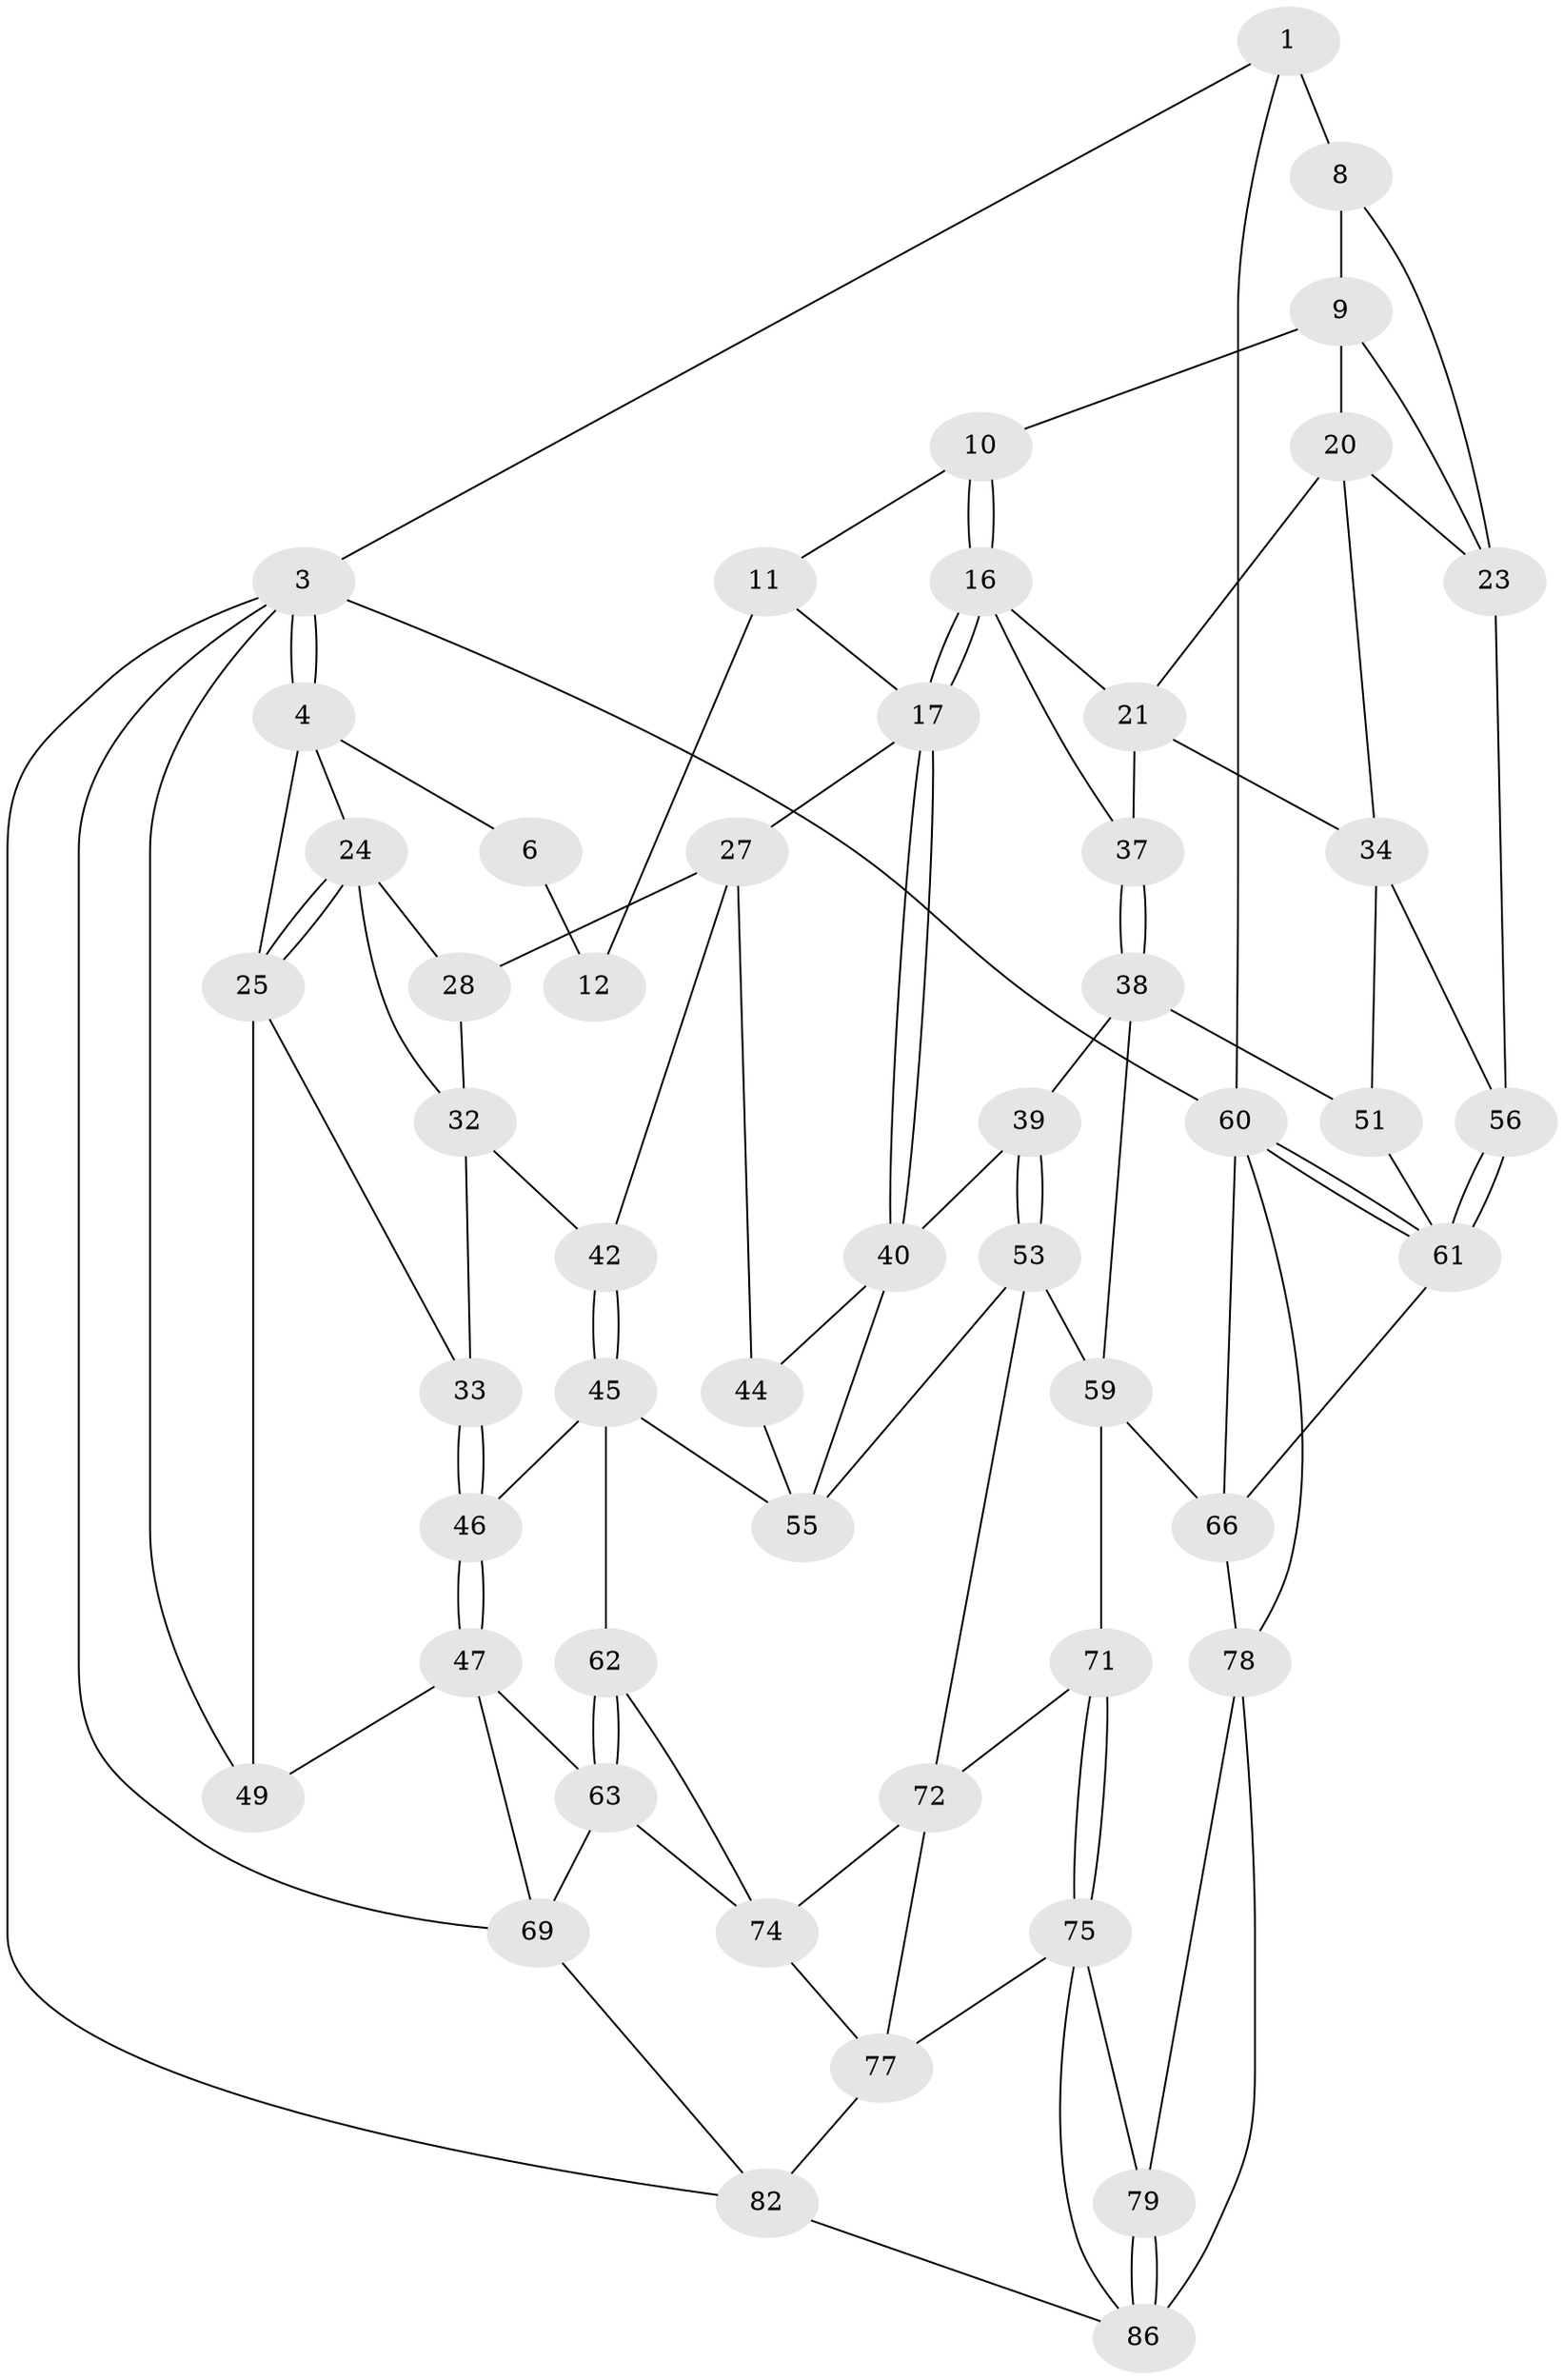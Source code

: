 // Generated by graph-tools (version 1.1) at 2025/24/03/03/25 07:24:36]
// undirected, 51 vertices, 108 edges
graph export_dot {
graph [start="1"]
  node [color=gray90,style=filled];
  1 [pos="+0.8692241638453663+0",super="+2"];
  3 [pos="+0+0",super="+70"];
  4 [pos="+0.13779887191678952+0",super="+5"];
  6 [pos="+0.23655338312845545+0",super="+7"];
  8 [pos="+0.7969600516955264+0.12000460977958435",super="+14"];
  9 [pos="+0.7720831727805131+0.1387932604897818",super="+19"];
  10 [pos="+0.7497057732034446+0.1401599243624819"];
  11 [pos="+0.7386331213555482+0.1358406607026615",super="+15"];
  12 [pos="+0.7022503958620988+0.10591647129945238",super="+13"];
  16 [pos="+0.6447920154859161+0.31793601794205895",super="+22"];
  17 [pos="+0.5273854369227687+0.32597914773044423",super="+18"];
  20 [pos="+0.8087489118841864+0.3160078741208385",super="+30"];
  21 [pos="+0.7065661732728717+0.3385341656552641",super="+35"];
  23 [pos="+1+0.24159084537135878",super="+31"];
  24 [pos="+0.1919270520032552+0.146057892667585",super="+29"];
  25 [pos="+0.011817010793035322+0.39866390064433077",super="+26"];
  27 [pos="+0.38353735466755123+0.37073153637597756",super="+41"];
  28 [pos="+0.33491919881366633+0.35795357193803834"];
  32 [pos="+0.20025600626037476+0.3926894904863994",super="+36"];
  33 [pos="+0.1419985536496661+0.4186001757965787"];
  34 [pos="+0.8429057764954666+0.457919194932494",super="+50"];
  37 [pos="+0.6902674522416246+0.4774024811831634"];
  38 [pos="+0.6701999271942539+0.4983527423427471",super="+52"];
  39 [pos="+0.592323821537826+0.47664530999737"];
  40 [pos="+0.5405851960869551+0.42820589763976424",super="+43"];
  42 [pos="+0.28373619928252275+0.4971101981856229"];
  44 [pos="+0.4132744854931627+0.5111853179151978"];
  45 [pos="+0.2531130040192007+0.5698503254698104",super="+58"];
  46 [pos="+0.1657814059259537+0.5800813129039368"];
  47 [pos="+0.011045836631494619+0.667787994763655",super="+48"];
  49 [pos="+0+0.4760488947699569"];
  51 [pos="+0.8202267776002777+0.614593973134947"];
  53 [pos="+0.5608617520292258+0.6482271430300022",super="+54"];
  55 [pos="+0.5112478257096484+0.6655824616963716",super="+57"];
  56 [pos="+1+0.5436215929787583"];
  59 [pos="+0.6687910410076251+0.6282583387542877",super="+68"];
  60 [pos="+1+1",super="+84"];
  61 [pos="+1+0.800510004868533",super="+65"];
  62 [pos="+0.29919853750949355+0.7387943107112611"];
  63 [pos="+0.21000147527575364+0.7973068309673988",super="+64"];
  66 [pos="+0.8374976153197503+0.7875672805643997",super="+67"];
  69 [pos="+0+1",super="+83"];
  71 [pos="+0.5581720522024212+0.7465260893370346"];
  72 [pos="+0.5242497956928593+0.7107076877191216",super="+73"];
  74 [pos="+0.4071069059149006+0.8170402251494823",super="+80"];
  75 [pos="+0.5890698241101283+0.8435265662496721",super="+76"];
  77 [pos="+0.43698167562661183+0.8829640838132635",super="+81"];
  78 [pos="+0.7310098278092766+0.9009112687022299",super="+85"];
  79 [pos="+0.6463770572985018+0.8911903055077028"];
  82 [pos="+0.22951352942193506+1",super="+88"];
  86 [pos="+0.5016246486626326+1",super="+87"];
  1 -- 8 [weight=2];
  1 -- 3;
  1 -- 60;
  3 -- 4;
  3 -- 4;
  3 -- 49;
  3 -- 82;
  3 -- 60;
  3 -- 69;
  4 -- 25;
  4 -- 24;
  4 -- 6;
  6 -- 12 [weight=2];
  8 -- 9;
  8 -- 23;
  9 -- 10;
  9 -- 20;
  9 -- 23;
  10 -- 11;
  10 -- 16;
  10 -- 16;
  11 -- 12 [weight=2];
  11 -- 17;
  16 -- 17;
  16 -- 17;
  16 -- 37;
  16 -- 21;
  17 -- 40;
  17 -- 40;
  17 -- 27;
  20 -- 21;
  20 -- 34;
  20 -- 23;
  21 -- 34;
  21 -- 37;
  23 -- 56;
  24 -- 25;
  24 -- 25;
  24 -- 32;
  24 -- 28;
  25 -- 33;
  25 -- 49;
  27 -- 28;
  27 -- 42;
  27 -- 44;
  28 -- 32;
  32 -- 33;
  32 -- 42;
  33 -- 46;
  33 -- 46;
  34 -- 56;
  34 -- 51;
  37 -- 38;
  37 -- 38;
  38 -- 39;
  38 -- 59;
  38 -- 51;
  39 -- 40;
  39 -- 53;
  39 -- 53;
  40 -- 44;
  40 -- 55;
  42 -- 45;
  42 -- 45;
  44 -- 55;
  45 -- 46;
  45 -- 62;
  45 -- 55;
  46 -- 47;
  46 -- 47;
  47 -- 49;
  47 -- 69;
  47 -- 63;
  51 -- 61;
  53 -- 59;
  53 -- 72;
  53 -- 55;
  56 -- 61;
  56 -- 61;
  59 -- 71;
  59 -- 66;
  60 -- 61;
  60 -- 61;
  60 -- 66;
  60 -- 78;
  61 -- 66;
  62 -- 63;
  62 -- 63;
  62 -- 74;
  63 -- 69;
  63 -- 74;
  66 -- 78;
  69 -- 82;
  71 -- 72;
  71 -- 75;
  71 -- 75;
  72 -- 74;
  72 -- 77;
  74 -- 77;
  75 -- 79;
  75 -- 77;
  75 -- 86;
  77 -- 82;
  78 -- 79;
  78 -- 86;
  79 -- 86;
  79 -- 86;
  82 -- 86;
}
